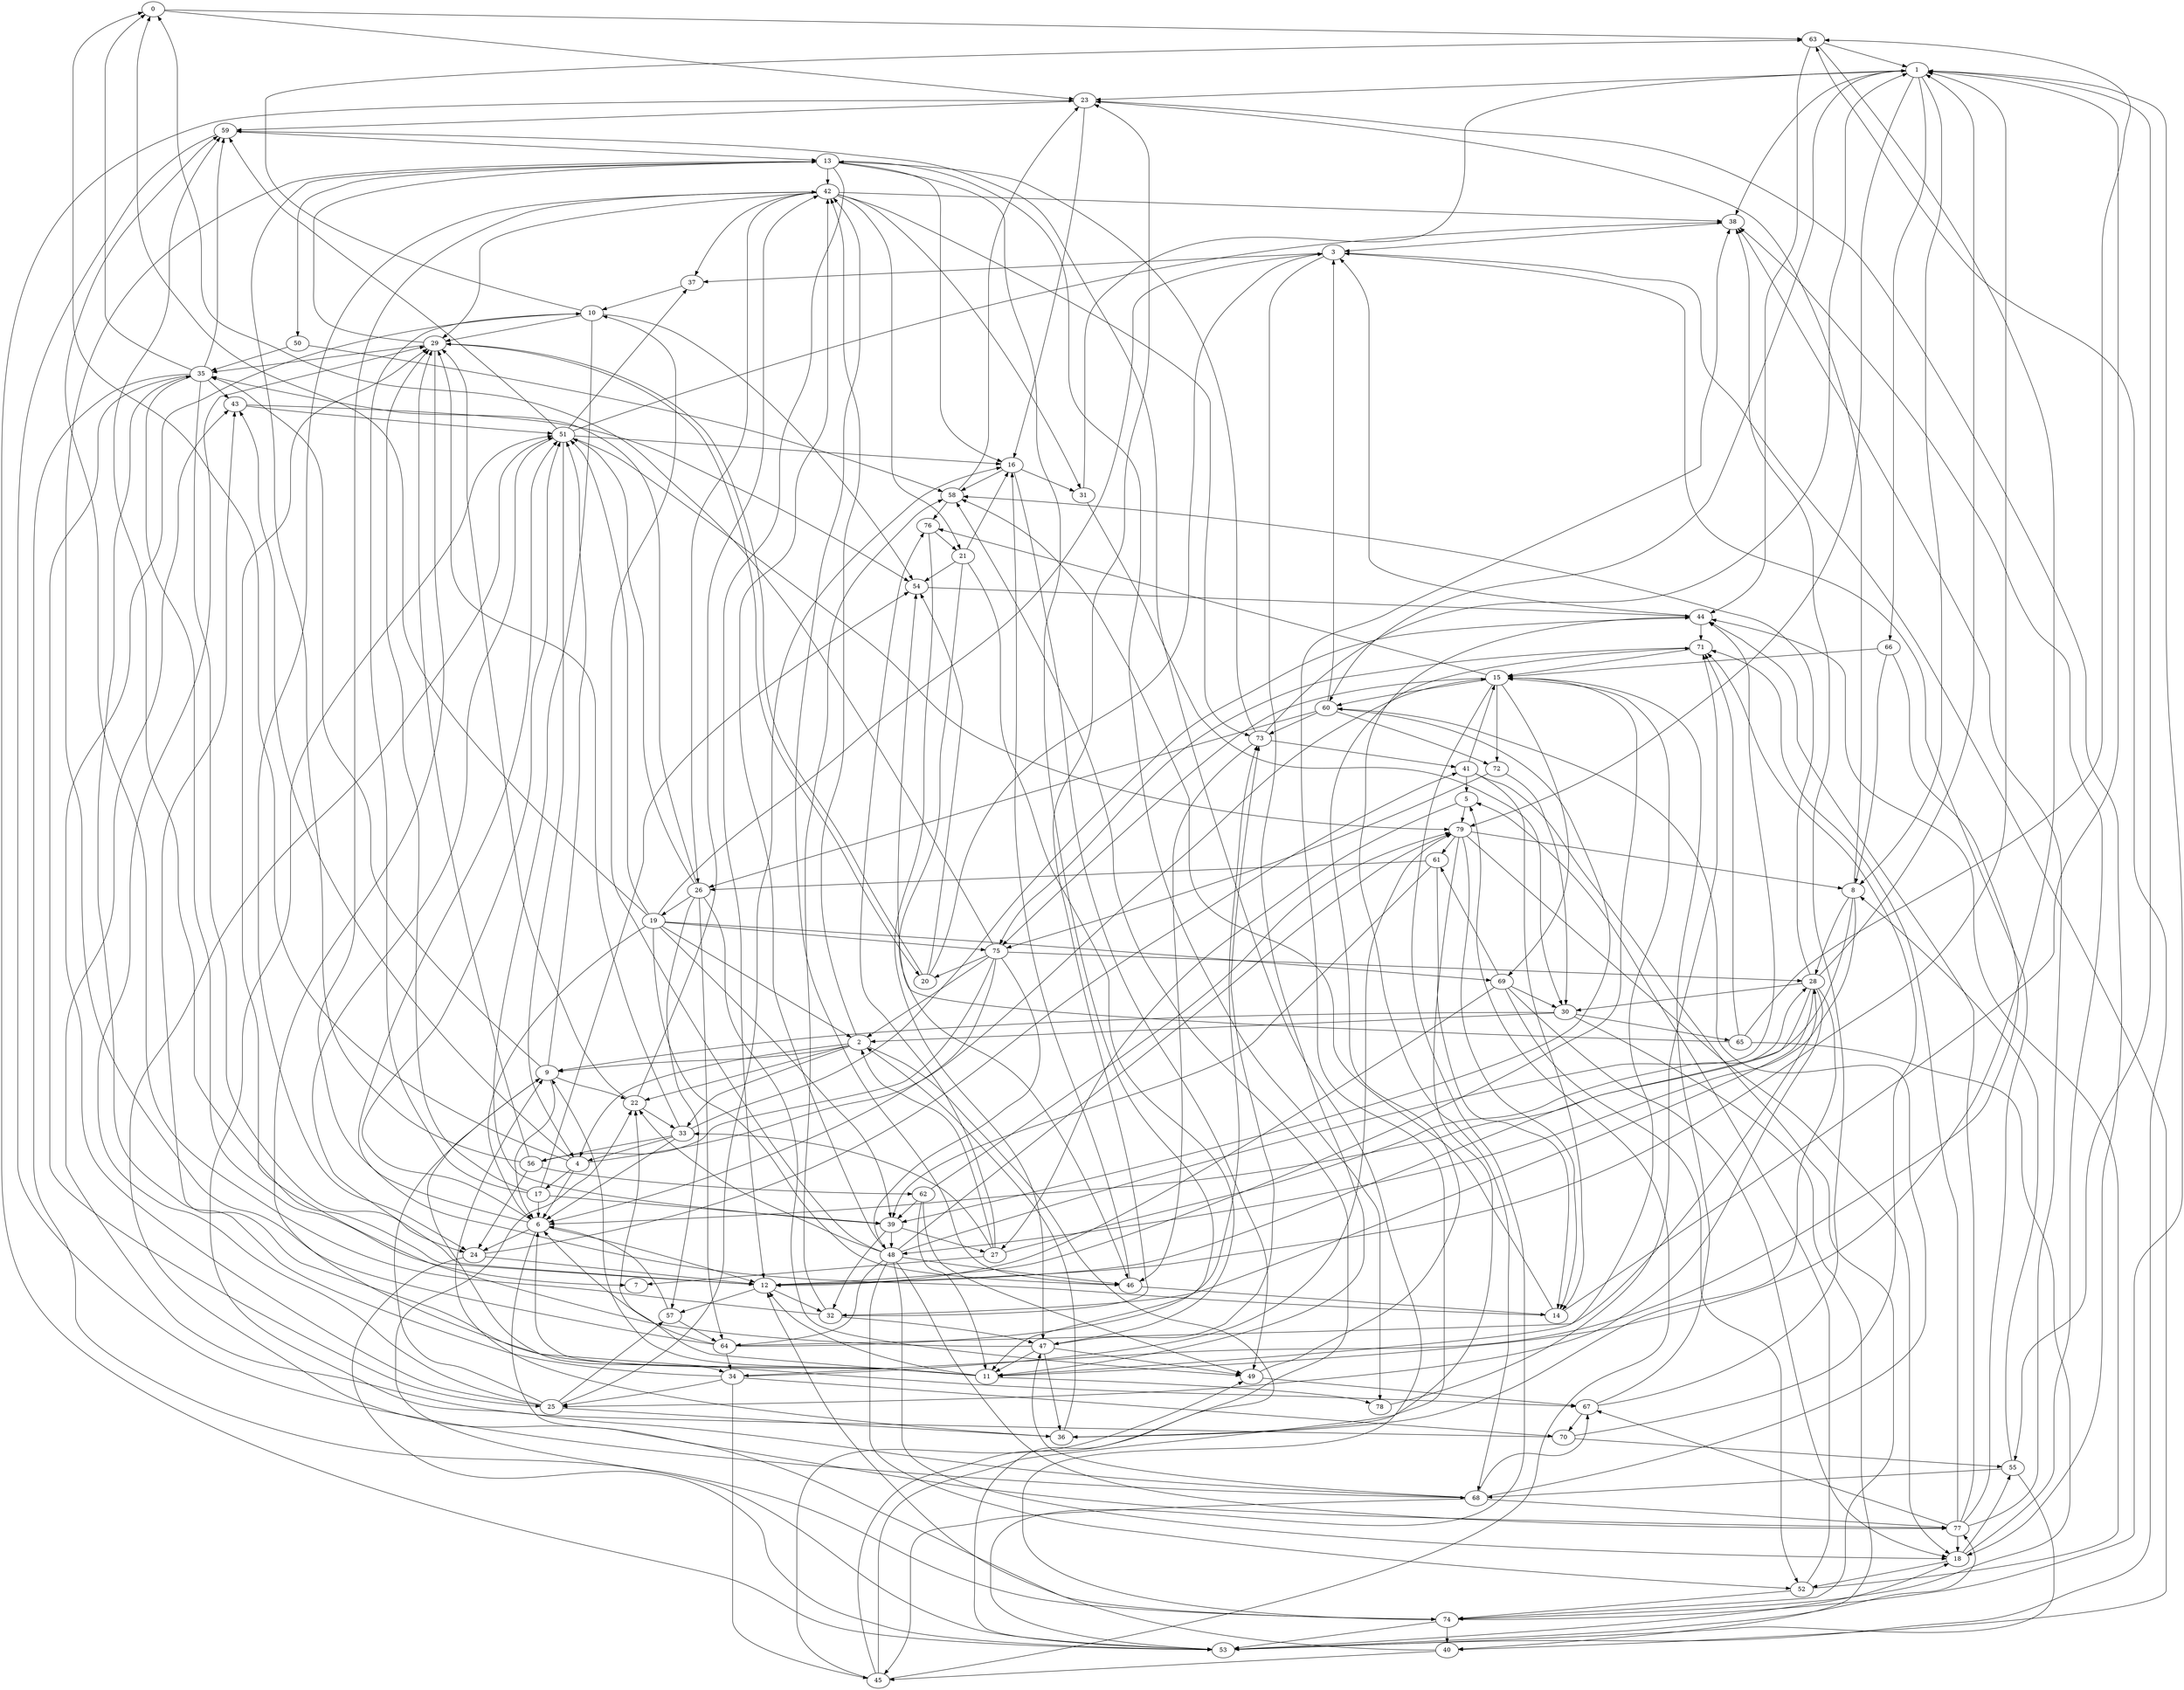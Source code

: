 digraph G {
0 -> 63;
0 -> 23;
1 -> 38;
1 -> 66;
1 -> 8;
1 -> 60;
1 -> 55;
1 -> 79;
1 -> 23;
2 -> 9;
2 -> 42;
2 -> 53;
2 -> 4;
2 -> 33;
2 -> 22;
3 -> 37;
3 -> 11;
3 -> 40;
4 -> 17;
4 -> 43;
4 -> 6;
4 -> 0;
4 -> 15;
5 -> 27;
5 -> 79;
6 -> 74;
6 -> 24;
6 -> 12;
6 -> 51;
6 -> 42;
8 -> 23;
8 -> 48;
8 -> 6;
8 -> 28;
9 -> 6;
9 -> 34;
9 -> 22;
9 -> 35;
9 -> 51;
10 -> 39;
10 -> 54;
10 -> 29;
10 -> 63;
11 -> 15;
11 -> 12;
11 -> 78;
11 -> 9;
11 -> 43;
11 -> 22;
11 -> 6;
12 -> 57;
12 -> 32;
12 -> 15;
12 -> 1;
12 -> 59;
13 -> 78;
13 -> 11;
13 -> 42;
13 -> 12;
13 -> 50;
13 -> 16;
14 -> 58;
14 -> 51;
14 -> 1;
15 -> 75;
15 -> 60;
15 -> 72;
15 -> 53;
15 -> 69;
15 -> 76;
16 -> 31;
16 -> 58;
16 -> 49;
17 -> 29;
17 -> 10;
17 -> 39;
17 -> 6;
17 -> 54;
18 -> 38;
18 -> 55;
18 -> 52;
19 -> 39;
19 -> 0;
19 -> 3;
19 -> 75;
19 -> 2;
19 -> 69;
19 -> 6;
19 -> 46;
19 -> 51;
20 -> 3;
20 -> 54;
20 -> 29;
21 -> 46;
21 -> 54;
21 -> 47;
21 -> 16;
22 -> 29;
22 -> 42;
22 -> 33;
23 -> 16;
23 -> 18;
23 -> 59;
24 -> 53;
24 -> 12;
24 -> 41;
25 -> 29;
25 -> 36;
25 -> 16;
25 -> 57;
25 -> 10;
25 -> 9;
26 -> 49;
26 -> 35;
26 -> 57;
26 -> 51;
26 -> 64;
26 -> 19;
27 -> 33;
27 -> 7;
27 -> 28;
27 -> 2;
27 -> 76;
28 -> 32;
28 -> 36;
28 -> 30;
28 -> 58;
28 -> 1;
28 -> 12;
28 -> 25;
29 -> 13;
29 -> 35;
29 -> 20;
29 -> 67;
30 -> 65;
30 -> 2;
30 -> 9;
30 -> 40;
31 -> 30;
31 -> 1;
32 -> 23;
32 -> 47;
32 -> 58;
32 -> 59;
33 -> 6;
33 -> 44;
33 -> 29;
33 -> 56;
33 -> 4;
34 -> 79;
34 -> 25;
34 -> 45;
34 -> 70;
34 -> 35;
35 -> 59;
35 -> 74;
35 -> 25;
35 -> 43;
35 -> 24;
35 -> 0;
35 -> 7;
36 -> 2;
36 -> 9;
37 -> 10;
38 -> 3;
39 -> 27;
39 -> 48;
39 -> 32;
40 -> 45;
40 -> 12;
41 -> 14;
41 -> 5;
41 -> 74;
41 -> 15;
42 -> 24;
42 -> 38;
42 -> 37;
42 -> 29;
42 -> 21;
42 -> 26;
42 -> 31;
42 -> 73;
43 -> 54;
43 -> 51;
44 -> 3;
44 -> 68;
44 -> 71;
45 -> 49;
45 -> 5;
45 -> 58;
45 -> 38;
46 -> 42;
46 -> 16;
46 -> 14;
47 -> 36;
47 -> 29;
47 -> 49;
47 -> 11;
47 -> 73;
48 -> 46;
48 -> 18;
48 -> 77;
48 -> 10;
48 -> 42;
48 -> 52;
48 -> 79;
48 -> 22;
48 -> 64;
48 -> 44;
49 -> 71;
49 -> 67;
50 -> 35;
50 -> 58;
51 -> 16;
51 -> 12;
51 -> 59;
51 -> 37;
51 -> 79;
51 -> 38;
51 -> 4;
52 -> 44;
52 -> 74;
52 -> 5;
53 -> 22;
53 -> 77;
53 -> 18;
53 -> 23;
53 -> 63;
54 -> 44;
55 -> 8;
55 -> 53;
55 -> 68;
56 -> 13;
56 -> 62;
56 -> 29;
56 -> 24;
57 -> 64;
57 -> 6;
58 -> 23;
58 -> 76;
59 -> 68;
59 -> 13;
60 -> 73;
60 -> 3;
60 -> 72;
60 -> 26;
60 -> 39;
61 -> 14;
61 -> 39;
61 -> 26;
62 -> 79;
62 -> 11;
62 -> 39;
62 -> 49;
63 -> 11;
63 -> 1;
63 -> 44;
64 -> 34;
64 -> 6;
64 -> 13;
64 -> 73;
64 -> 28;
65 -> 71;
65 -> 63;
65 -> 54;
65 -> 74;
66 -> 15;
66 -> 34;
66 -> 8;
67 -> 70;
67 -> 15;
67 -> 38;
68 -> 47;
68 -> 60;
68 -> 51;
68 -> 77;
68 -> 45;
68 -> 67;
69 -> 12;
69 -> 18;
69 -> 52;
69 -> 61;
69 -> 30;
70 -> 55;
70 -> 71;
70 -> 43;
71 -> 15;
71 -> 75;
72 -> 30;
72 -> 75;
73 -> 41;
73 -> 13;
73 -> 1;
73 -> 46;
74 -> 53;
74 -> 1;
74 -> 40;
74 -> 59;
75 -> 20;
75 -> 48;
75 -> 0;
75 -> 28;
75 -> 6;
75 -> 2;
75 -> 56;
76 -> 47;
76 -> 21;
77 -> 3;
77 -> 38;
77 -> 44;
77 -> 67;
77 -> 18;
77 -> 71;
77 -> 51;
78 -> 71;
79 -> 14;
79 -> 8;
79 -> 18;
79 -> 36;
79 -> 61;
}
